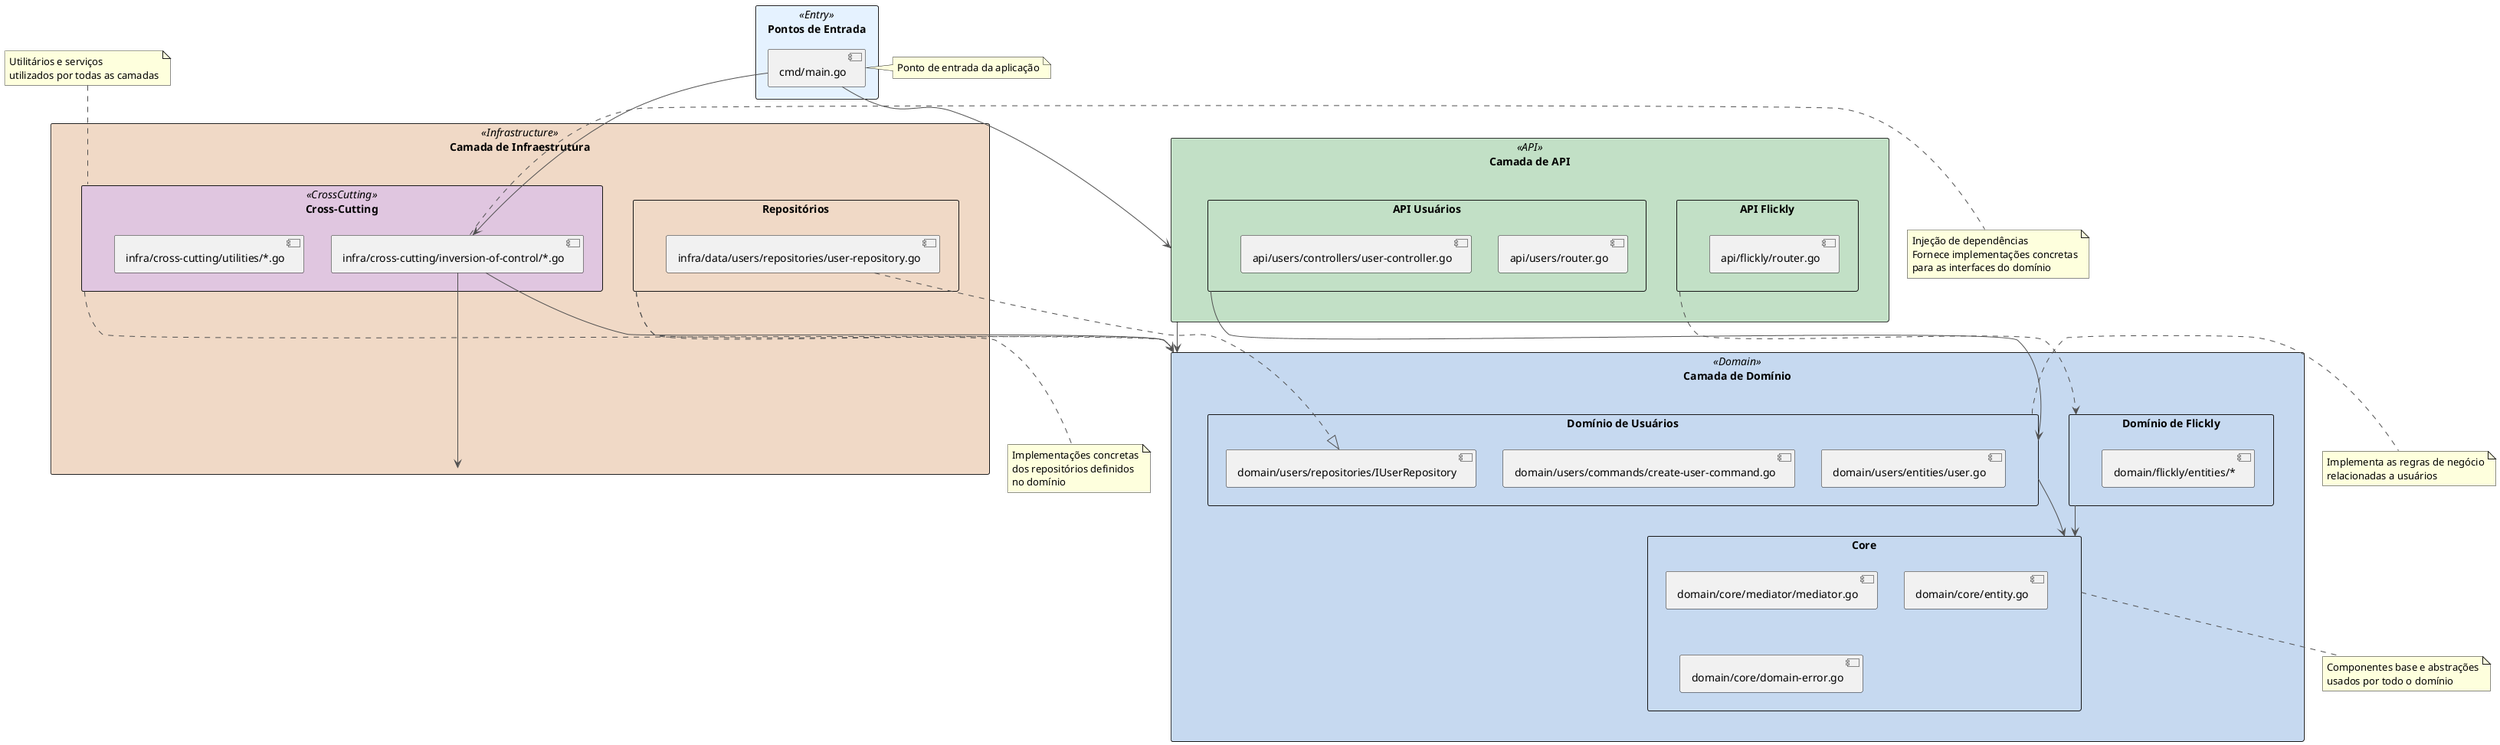 @startuml Flickly - Diagrama Arquitetural

' Definição de estilos e cores
skinparam packageStyle rectangle
skinparam backgroundColor transparent
skinparam arrowColor #505050
skinparam componentStyle uml2

' Definição de cores
skinparam package {
    BackgroundColor<<Entry>> #E5F2FF
    BackgroundColor<<API>> #C2E0C6
    BackgroundColor<<Domain>> #C6D9F0
    BackgroundColor<<Infrastructure>> #F0D9C6
    BackgroundColor<<CrossCutting>> #E0C6E0
}

' Pacotes Principais - Visão Arquitetural
package "Pontos de Entrada" as EntryPoints <<Entry>> {
    [cmd/main.go] as Main
}

package "Camada de API" as API <<API>> {
    package "API Flickly" as APIFlickly {
        [api/flickly/router.go] as FlicklyRouter
    }
    
    package "API Usuários" as APIUsers {
        [api/users/router.go] as UsersRouter
        [api/users/controllers/user-controller.go] as UserController
    }
}

package "Camada de Domínio" as Domain <<Domain>> {
    package "Core" as Core {
        [domain/core/mediator/mediator.go] as Mediator
        [domain/core/entity.go] as BaseEntity
        [domain/core/domain-error.go] as DomainError
    }
    
    package "Domínio de Usuários" as UsersDomain {
        [domain/users/entities/user.go] as UserEntity
        [domain/users/commands/create-user-command.go] as CreateUserCommand
        [domain/users/repositories/IUserRepository] as IUserRepository
    }
    
    package "Domínio de Flickly" as FlicklyDomain {
        ' Exemplo de entidade futura
        [domain/flickly/entities/*] as FlicklyEntities
    }
}

package "Camada de Infraestrutura" as Infrastructure <<Infrastructure>> {
    package "Cross-Cutting" as CrossCutting <<CrossCutting>> {
        [infra/cross-cutting/utilities/*.go] as Utilities
        [infra/cross-cutting/inversion-of-control/*.go] as IoC
    }
    
    package "Repositórios" as Repositories {
        [infra/data/users/repositories/user-repository.go] as UserRepository
    }
}

' Dependências entre camadas
Main --> API
Main --> IoC

API --> Domain
APIUsers --> UsersDomain
APIFlickly ..> FlicklyDomain

UsersDomain --> Core
FlicklyDomain --> Core

Repositories ..> Domain
UserRepository ..|> IUserRepository

CrossCutting ..> Domain
IoC --> Domain
IoC --> Infrastructure

' Comentários explicativos
note right of Main
  Ponto de entrada da aplicação
end note

note right of IoC
  Injeção de dependências
  Fornece implementações concretas
  para as interfaces do domínio
end note

note top of CrossCutting
  Utilitários e serviços 
  utilizados por todas as camadas
end note

note bottom of Core
  Componentes base e abstrações
  usados por todo o domínio
end note

note right of UsersDomain
  Implementa as regras de negócio
  relacionadas a usuários
end note

note bottom of Repositories
  Implementações concretas
  dos repositórios definidos
  no domínio
end note

@enduml 